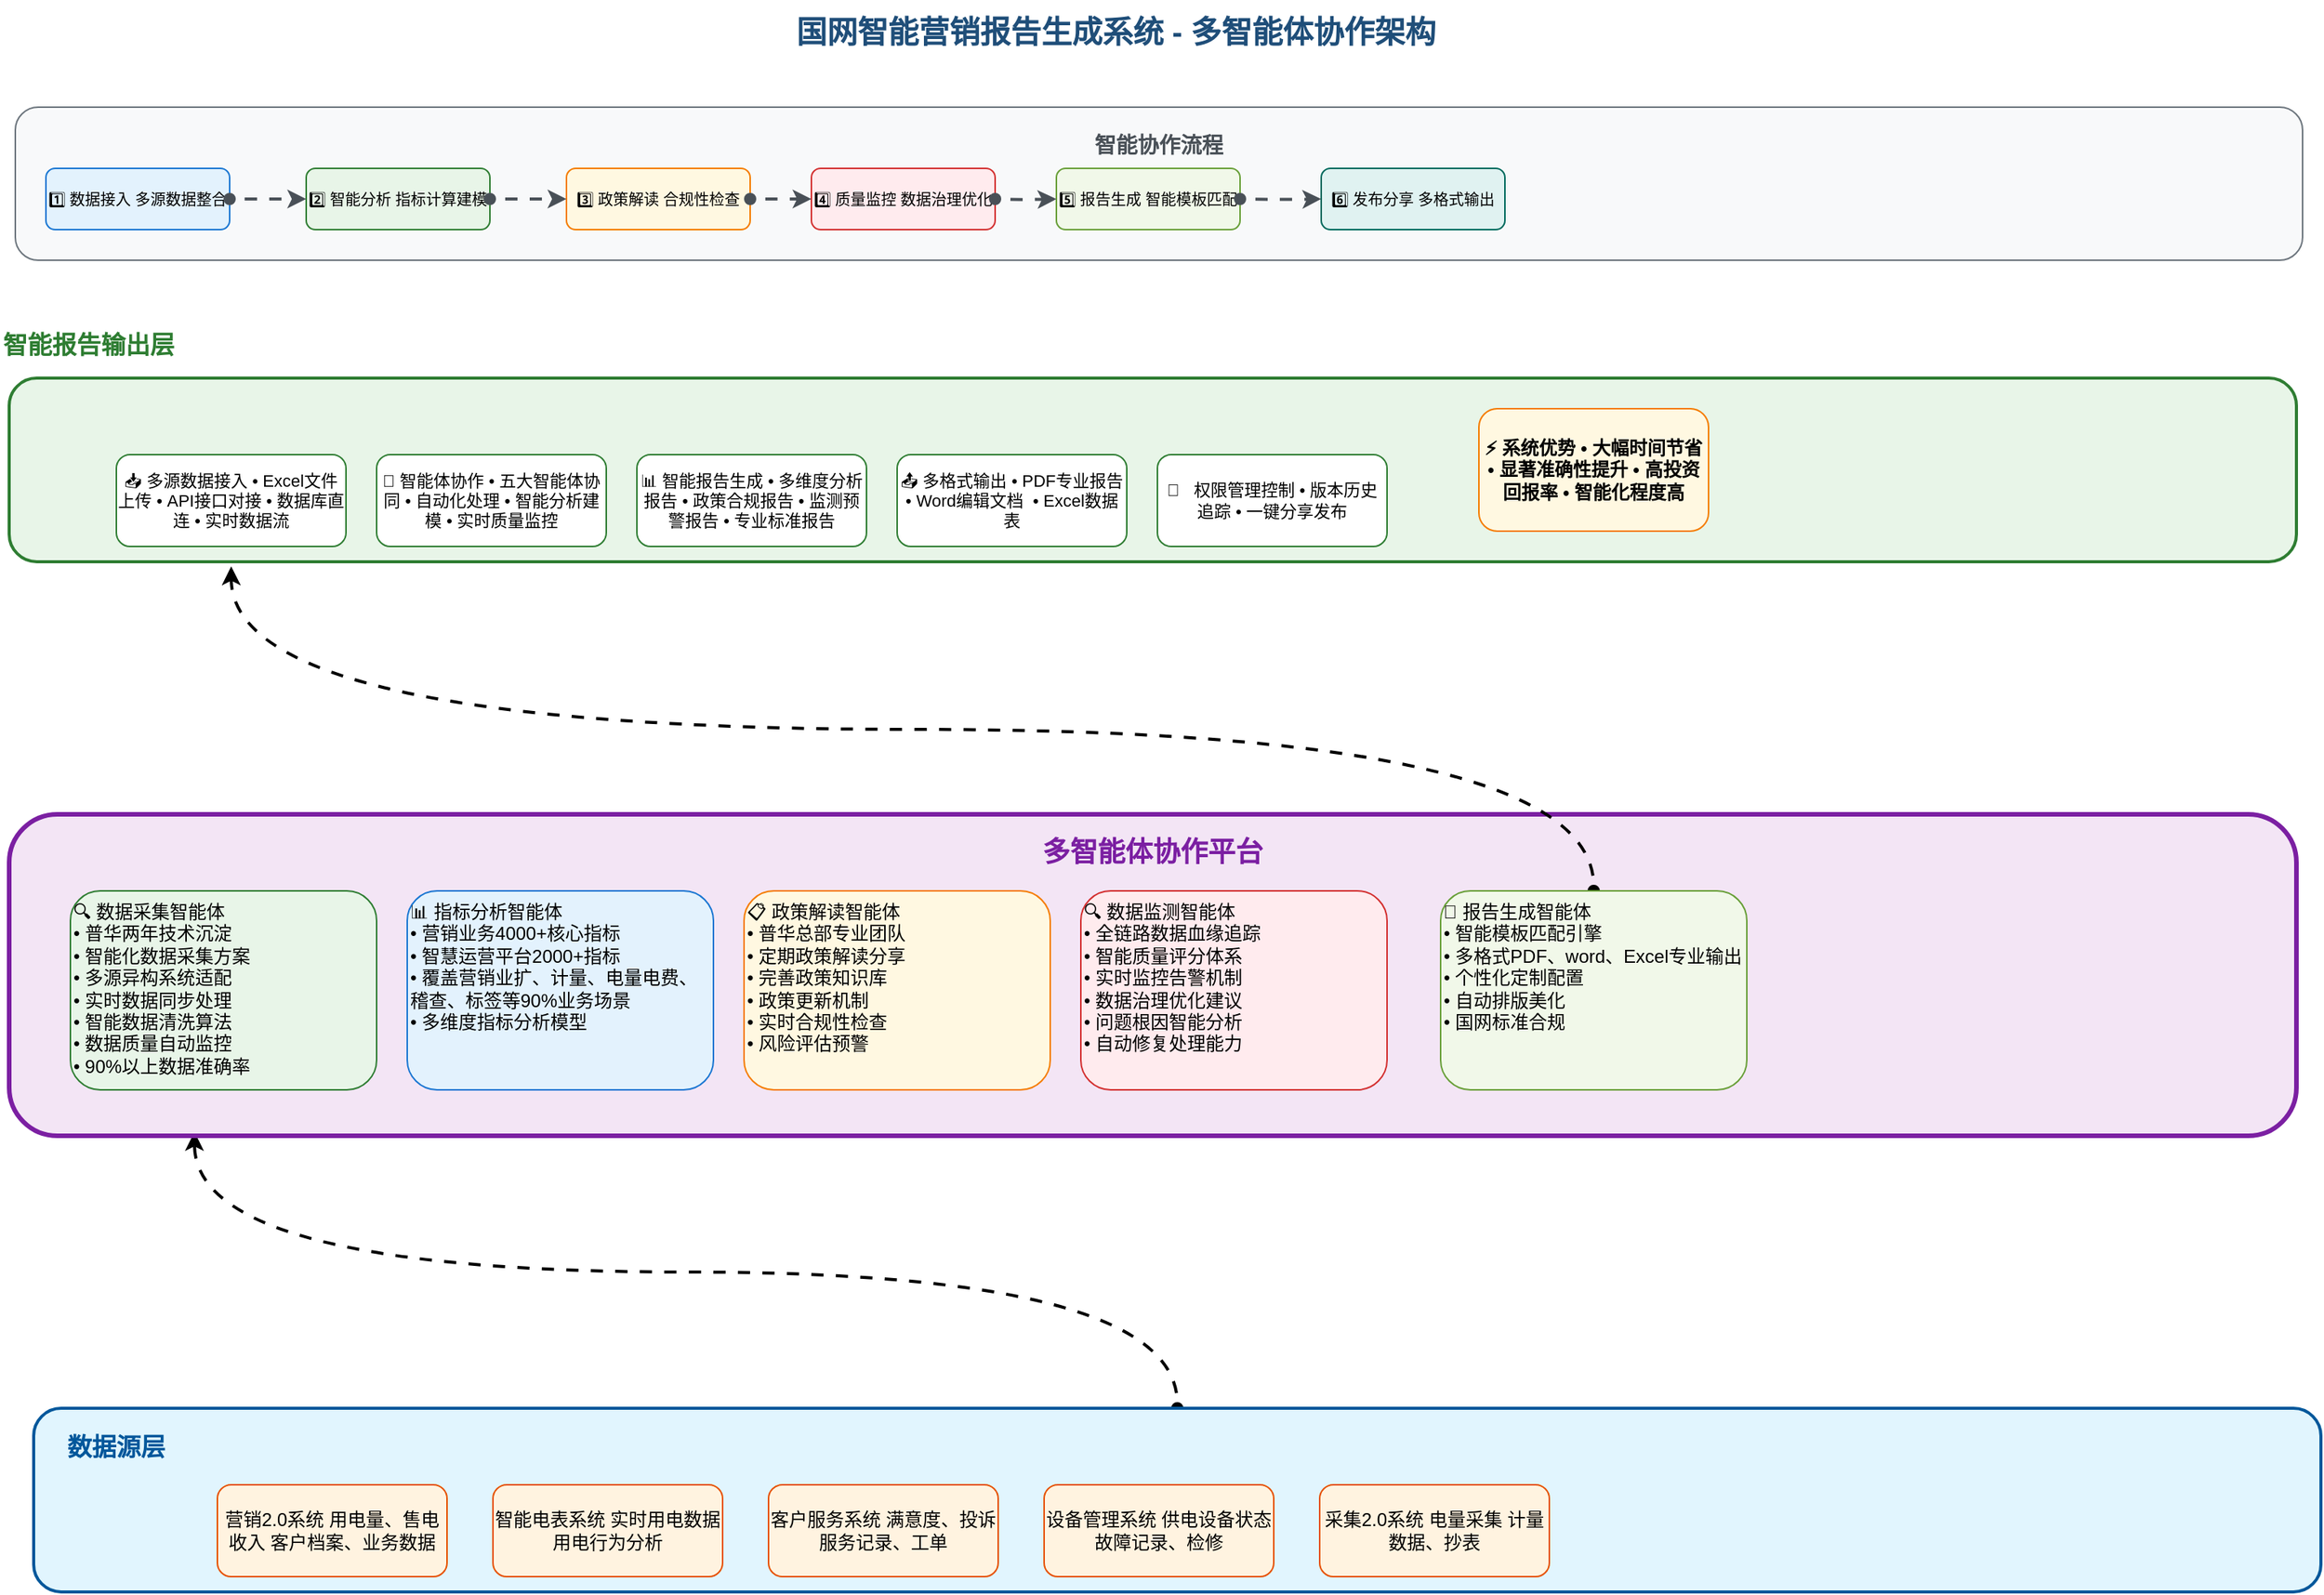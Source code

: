 <mxfile version="26.1.1">
  <diagram name="多智能体协作架构" id="multi-agent-architecture">
    <mxGraphModel dx="984" dy="1706" grid="1" gridSize="10" guides="1" tooltips="1" connect="1" arrows="1" fold="1" page="1" pageScale="1" pageWidth="1654" pageHeight="1169" math="0" shadow="0">
      <root>
        <mxCell id="0" />
        <mxCell id="1" parent="0" />
        <mxCell id="title" value="国网智能营销报告生成系统 - 多智能体协作架构" style="text;html=1;strokeColor=none;fillColor=none;align=center;verticalAlign=middle;whiteSpace=wrap;rounded=0;fontSize=20;fontStyle=1;fontColor=#1f4e79;" parent="1" vertex="1">
          <mxGeometry x="540" y="-280" width="600" height="40" as="geometry" />
        </mxCell>
        <mxCell id="R_qTJZufCYwNH7m97fde-1" style="edgeStyle=orthogonalEdgeStyle;rounded=0;orthogonalLoop=1;jettySize=auto;html=1;entryX=0.081;entryY=0.988;entryDx=0;entryDy=0;entryPerimeter=0;flowAnimation=1;startArrow=oval;startFill=1;strokeWidth=2;curved=1;" parent="1" source="data-layer-bg" target="platform-bg" edge="1">
          <mxGeometry relative="1" as="geometry">
            <mxPoint x="420" y="540" as="targetPoint" />
          </mxGeometry>
        </mxCell>
        <mxCell id="data-layer-bg" value="" style="rounded=1;whiteSpace=wrap;html=1;fillColor=#e1f5fe;strokeColor=#01579b;strokeWidth=2;" parent="1" vertex="1">
          <mxGeometry x="133" y="640" width="1494" height="120" as="geometry" />
        </mxCell>
        <mxCell id="data-layer-title" value="数据源层" style="text;html=1;strokeColor=none;fillColor=none;align=left;verticalAlign=middle;whiteSpace=wrap;rounded=0;fontSize=16;fontStyle=1;fontColor=#01579b;" parent="1" vertex="1">
          <mxGeometry x="153" y="650" width="100" height="30" as="geometry" />
        </mxCell>
        <mxCell id="marketing-system" value="营销2.0系统    用电量、售电收入    客户档案、业务数据" style="rounded=1;whiteSpace=wrap;html=1;fillColor=#fff3e0;strokeColor=#e65100;fontSize=12;" parent="1" vertex="1">
          <mxGeometry x="253" y="690" width="150" height="60" as="geometry" />
        </mxCell>
        <mxCell id="smart-meter" value="智能电表系统    实时用电数据    用电行为分析" style="rounded=1;whiteSpace=wrap;html=1;fillColor=#fff3e0;strokeColor=#e65100;fontSize=12;" parent="1" vertex="1">
          <mxGeometry x="433" y="690" width="150" height="60" as="geometry" />
        </mxCell>
        <mxCell id="customer-service" value="客户服务系统    满意度、投诉    服务记录、工单" style="rounded=1;whiteSpace=wrap;html=1;fillColor=#fff3e0;strokeColor=#e65100;fontSize=12;" parent="1" vertex="1">
          <mxGeometry x="613" y="690" width="150" height="60" as="geometry" />
        </mxCell>
        <mxCell id="equipment-mgmt" value="设备管理系统    供电设备状态    故障记录、检修" style="rounded=1;whiteSpace=wrap;html=1;fillColor=#fff3e0;strokeColor=#e65100;fontSize=12;" parent="1" vertex="1">
          <mxGeometry x="793" y="690" width="150" height="60" as="geometry" />
        </mxCell>
        <mxCell id="collection-system" value="采集2.0系统    电量采集    计量数据、抄表" style="rounded=1;whiteSpace=wrap;html=1;fillColor=#fff3e0;strokeColor=#e65100;fontSize=12;" parent="1" vertex="1">
          <mxGeometry x="973" y="690" width="150" height="60" as="geometry" />
        </mxCell>
        <mxCell id="platform-bg" value="" style="rounded=1;whiteSpace=wrap;html=1;fillColor=#f3e5f5;strokeColor=#7b1fa2;strokeWidth=3;" parent="1" vertex="1">
          <mxGeometry x="117" y="252" width="1494" height="210" as="geometry" />
        </mxCell>
        <mxCell id="platform-title" value="多智能体协作平台" style="text;html=1;strokeColor=none;fillColor=none;align=center;verticalAlign=middle;whiteSpace=wrap;rounded=0;fontSize=18;fontStyle=1;fontColor=#7b1fa2;" parent="1" vertex="1">
          <mxGeometry x="764" y="262" width="200" height="30" as="geometry" />
        </mxCell>
        <mxCell id="data-agent" value="&lt;font style=&quot;font-size: 12px;&quot;&gt;🔍 数据采集智能体&lt;br&gt;• 普华两年技术沉淀&lt;br&gt;• 智能化数据采集方案&lt;br&gt;• 多源异构系统适配&lt;br&gt;• 实时数据同步处理&lt;br&gt;• 智能数据清洗算法&lt;br&gt;• 数据质量自动监控&lt;br&gt;• 90%以上数据准确率&lt;/font&gt;" style="rounded=1;whiteSpace=wrap;html=1;fillColor=#e8f5e8;strokeColor=#2e7d32;fontSize=11;align=left;verticalAlign=top;" parent="1" vertex="1">
          <mxGeometry x="157" y="302" width="200" height="130" as="geometry" />
        </mxCell>
        <mxCell id="analysis-agent" value="&lt;font style=&quot;font-size: 12px;&quot;&gt;📊 指标分析智能体&lt;br&gt;• 营销业务4000+核心指标&lt;br&gt;• 智慧运营平台2000+指标&lt;br&gt;• 覆盖营销业扩、计量、电量电费、稽查、标签等90%业务场景&lt;br&gt;• 多维度指标分析模型&lt;/font&gt;&lt;div&gt;&lt;br&gt;&lt;/div&gt;" style="rounded=1;whiteSpace=wrap;html=1;fillColor=#e3f2fd;strokeColor=#1976d2;fontSize=11;align=left;verticalAlign=top;" parent="1" vertex="1">
          <mxGeometry x="377" y="302" width="200" height="130" as="geometry" />
        </mxCell>
        <mxCell id="policy-agent" value="&lt;font style=&quot;font-size: 12px;&quot;&gt;📋 政策解读智能体&lt;br&gt;• 普华总部专业团队&lt;br&gt;• 定期政策解读分享&lt;br&gt;• 完善政策知识库&lt;br&gt;• 政策更新机制&lt;br&gt;• 实时合规性检查&lt;br&gt;• 风险评估预警&lt;/font&gt;&lt;div&gt;&lt;br&gt;&lt;/div&gt;" style="rounded=1;whiteSpace=wrap;html=1;fillColor=#fff8e1;strokeColor=#f57c00;fontSize=11;align=left;verticalAlign=top;" parent="1" vertex="1">
          <mxGeometry x="597" y="302" width="200" height="130" as="geometry" />
        </mxCell>
        <mxCell id="monitor-agent" value="&lt;font style=&quot;font-size: 12px;&quot;&gt;🔍 数据监测智能体&lt;br&gt;• 全链路数据血缘追踪&lt;br&gt;• 智能质量评分体系&lt;br&gt;• 实时监控告警机制&lt;br&gt;• 数据治理优化建议&lt;br&gt;• 问题根因智能分析&lt;br&gt;• 自动修复处理能力&lt;/font&gt;&lt;div&gt;&lt;br&gt;&lt;/div&gt;" style="rounded=1;whiteSpace=wrap;html=1;fillColor=#ffebee;strokeColor=#d32f2f;fontSize=11;align=left;verticalAlign=top;" parent="1" vertex="1">
          <mxGeometry x="817" y="302" width="200" height="130" as="geometry" />
        </mxCell>
        <mxCell id="R_qTJZufCYwNH7m97fde-2" style="edgeStyle=orthogonalEdgeStyle;rounded=0;orthogonalLoop=1;jettySize=auto;html=1;exitX=0.5;exitY=0;exitDx=0;exitDy=0;startArrow=oval;startFill=1;strokeWidth=2;flowAnimation=1;curved=1;" parent="1" source="report-agent" edge="1">
          <mxGeometry relative="1" as="geometry">
            <mxPoint x="262" y="90" as="targetPoint" />
          </mxGeometry>
        </mxCell>
        <mxCell id="report-agent" value="&lt;font style=&quot;font-size: 12px;&quot;&gt;📝 报告生成智能体&lt;br&gt;• 智能模板匹配引擎&lt;br&gt;• 多格式PDF、word、Excel专业输出&lt;br&gt;• 个性化定制配置&lt;br&gt;• 自动排版美化&lt;br&gt;• 国网标准合规&lt;/font&gt;" style="rounded=1;whiteSpace=wrap;html=1;fillColor=#f1f8e9;strokeColor=#689f38;fontSize=11;align=left;verticalAlign=top;" parent="1" vertex="1">
          <mxGeometry x="1052" y="302" width="200" height="130" as="geometry" />
        </mxCell>
        <mxCell id="output-layer-bg" value="" style="rounded=1;whiteSpace=wrap;html=1;fillColor=#e8f5e8;strokeColor=#2e7d32;strokeWidth=2;" parent="1" vertex="1">
          <mxGeometry x="117" y="-33" width="1494" height="120" as="geometry" />
        </mxCell>
        <mxCell id="output-layer-title" value="智能报告输出层" style="text;html=1;strokeColor=none;fillColor=none;align=left;verticalAlign=middle;whiteSpace=wrap;rounded=0;fontSize=16;fontStyle=1;fontColor=#2e7d32;" parent="1" vertex="1">
          <mxGeometry x="111" y="-70" width="150" height="30" as="geometry" />
        </mxCell>
        <mxCell id="data-input" value="📥 多源数据接入    • Excel文件上传    • API接口对接    • 数据库直连    • 实时数据流" style="rounded=1;whiteSpace=wrap;html=1;fillColor=#ffffff;strokeColor=#2e7d32;fontSize=11;" parent="1" vertex="1">
          <mxGeometry x="187" y="17" width="150" height="60" as="geometry" />
        </mxCell>
        <mxCell id="ai-processing" value="🤖 智能体协作    • 五大智能体协同    • 自动化处理    • 智能分析建模    • 实时质量监控" style="rounded=1;whiteSpace=wrap;html=1;fillColor=#ffffff;strokeColor=#2e7d32;fontSize=11;" parent="1" vertex="1">
          <mxGeometry x="357" y="17" width="150" height="60" as="geometry" />
        </mxCell>
        <mxCell id="report-output" value="📊 智能报告生成    • 多维度分析报告    • 政策合规报告    • 监测预警报告    • 专业标准报告" style="rounded=1;whiteSpace=wrap;html=1;fillColor=#ffffff;strokeColor=#2e7d32;fontSize=11;" parent="1" vertex="1">
          <mxGeometry x="527" y="17" width="150" height="60" as="geometry" />
        </mxCell>
        <mxCell id="format-export" value="📤 多格式输出    • PDF专业报告    • Word编辑文档&amp;nbsp; • Excel数据表" style="rounded=1;whiteSpace=wrap;html=1;fillColor=#ffffff;strokeColor=#2e7d32;fontSize=11;" parent="1" vertex="1">
          <mxGeometry x="697" y="17" width="150" height="60" as="geometry" />
        </mxCell>
        <mxCell id="collaboration" value="👥&amp;nbsp; &amp;nbsp;权限管理控制    • 版本历史追踪    • 一键分享发布" style="rounded=1;whiteSpace=wrap;html=1;fillColor=#ffffff;strokeColor=#2e7d32;fontSize=11;" parent="1" vertex="1">
          <mxGeometry x="867" y="17" width="150" height="60" as="geometry" />
        </mxCell>
        <mxCell id="efficiency-panel" value="⚡ 系统优势    • 大幅时间节省    • 显著准确性提升    • 高投资回报率    • 智能化程度高" style="rounded=1;whiteSpace=wrap;html=1;fillColor=#fff8e1;strokeColor=#f57c00;fontSize=12;fontStyle=1;" parent="1" vertex="1">
          <mxGeometry x="1077" y="-13" width="150" height="80" as="geometry" />
        </mxCell>
        <mxCell id="process-bg" value="" style="rounded=1;whiteSpace=wrap;html=1;fillColor=#f8f9fa;strokeColor=#6c757d;strokeWidth=1;" parent="1" vertex="1">
          <mxGeometry x="121" y="-210" width="1494" height="100" as="geometry" />
        </mxCell>
        <mxCell id="process-title" value="智能协作流程" style="text;html=1;strokeColor=none;fillColor=none;align=center;verticalAlign=middle;whiteSpace=wrap;rounded=0;fontSize=14;fontStyle=1;fontColor=#495057;" parent="1" vertex="1">
          <mxGeometry x="768" y="-200" width="200" height="30" as="geometry" />
        </mxCell>
        <mxCell id="step1" value="1️⃣ 数据接入    多源数据整合" style="rounded=1;whiteSpace=wrap;html=1;fillColor=#e3f2fd;strokeColor=#1976d2;fontSize=10;" parent="1" vertex="1">
          <mxGeometry x="141" y="-170" width="120" height="40" as="geometry" />
        </mxCell>
        <mxCell id="step2" value="2️⃣ 智能分析    指标计算建模" style="rounded=1;whiteSpace=wrap;html=1;fillColor=#e8f5e8;strokeColor=#2e7d32;fontSize=10;" parent="1" vertex="1">
          <mxGeometry x="311" y="-170" width="120" height="40" as="geometry" />
        </mxCell>
        <mxCell id="step3" value="3️⃣ 政策解读    合规性检查" style="rounded=1;whiteSpace=wrap;html=1;fillColor=#fff8e1;strokeColor=#f57c00;fontSize=10;" parent="1" vertex="1">
          <mxGeometry x="481" y="-170" width="120" height="40" as="geometry" />
        </mxCell>
        <mxCell id="step4" value="4️⃣ 质量监控    数据治理优化" style="rounded=1;whiteSpace=wrap;html=1;fillColor=#ffebee;strokeColor=#d32f2f;fontSize=10;" parent="1" vertex="1">
          <mxGeometry x="641" y="-170" width="120" height="40" as="geometry" />
        </mxCell>
        <mxCell id="step5" value="5️⃣ 报告生成    智能模板匹配" style="rounded=1;whiteSpace=wrap;html=1;fillColor=#f1f8e9;strokeColor=#689f38;fontSize=10;" parent="1" vertex="1">
          <mxGeometry x="801" y="-170" width="120" height="40" as="geometry" />
        </mxCell>
        <mxCell id="step7" value="6️⃣ 发布分享    多格式输出" style="rounded=1;whiteSpace=wrap;html=1;fillColor=#e0f2f1;strokeColor=#00695c;fontSize=10;" parent="1" vertex="1">
          <mxGeometry x="974" y="-170" width="120" height="40" as="geometry" />
        </mxCell>
        <mxCell id="process-flow1" value="" style="endArrow=classic;html=1;rounded=0;strokeColor=#495057;strokeWidth=2;flowAnimation=1;edgeStyle=orthogonalEdgeStyle;curved=1;startArrow=oval;startFill=1;exitX=1;exitY=0.5;exitDx=0;exitDy=0;" parent="1" source="step1" target="step2" edge="1">
          <mxGeometry width="50" height="50" relative="1" as="geometry">
            <mxPoint x="314" y="-141" as="sourcePoint" />
            <mxPoint x="344" y="-141" as="targetPoint" />
          </mxGeometry>
        </mxCell>
        <mxCell id="process-flow2" value="" style="endArrow=classic;html=1;rounded=0;strokeColor=#495057;strokeWidth=2;flowAnimation=1;edgeStyle=orthogonalEdgeStyle;curved=1;startArrow=oval;startFill=1;" parent="1" source="step2" edge="1">
          <mxGeometry width="50" height="50" relative="1" as="geometry">
            <mxPoint x="444" y="-141" as="sourcePoint" />
            <mxPoint x="481" y="-150" as="targetPoint" />
          </mxGeometry>
        </mxCell>
        <mxCell id="process-flow3" value="" style="endArrow=classic;html=1;rounded=0;strokeColor=#495057;strokeWidth=2;flowAnimation=1;edgeStyle=orthogonalEdgeStyle;curved=1;startArrow=oval;startFill=1;exitX=1;exitY=0.5;exitDx=0;exitDy=0;" parent="1" source="step3" target="step4" edge="1">
          <mxGeometry width="50" height="50" relative="1" as="geometry">
            <mxPoint x="574" y="-141" as="sourcePoint" />
            <mxPoint x="604" y="-141" as="targetPoint" />
          </mxGeometry>
        </mxCell>
        <mxCell id="process-flow4" value="" style="endArrow=classic;html=1;rounded=0;strokeColor=#495057;strokeWidth=2;flowAnimation=1;edgeStyle=orthogonalEdgeStyle;curved=1;startArrow=oval;startFill=1;entryX=0;entryY=0.5;entryDx=0;entryDy=0;" parent="1" target="step5" edge="1">
          <mxGeometry width="50" height="50" relative="1" as="geometry">
            <mxPoint x="761" y="-150" as="sourcePoint" />
            <mxPoint x="734" y="-141" as="targetPoint" />
          </mxGeometry>
        </mxCell>
        <mxCell id="process-flow6" value="" style="endArrow=classic;html=1;rounded=0;strokeColor=#495057;strokeWidth=2;flowAnimation=1;edgeStyle=orthogonalEdgeStyle;curved=1;startArrow=oval;startFill=1;entryX=0;entryY=0.5;entryDx=0;entryDy=0;" parent="1" target="step7" edge="1">
          <mxGeometry width="50" height="50" relative="1" as="geometry">
            <mxPoint x="921" y="-150" as="sourcePoint" />
            <mxPoint x="894" y="-140.5" as="targetPoint" />
          </mxGeometry>
        </mxCell>
      </root>
    </mxGraphModel>
  </diagram>
</mxfile>
